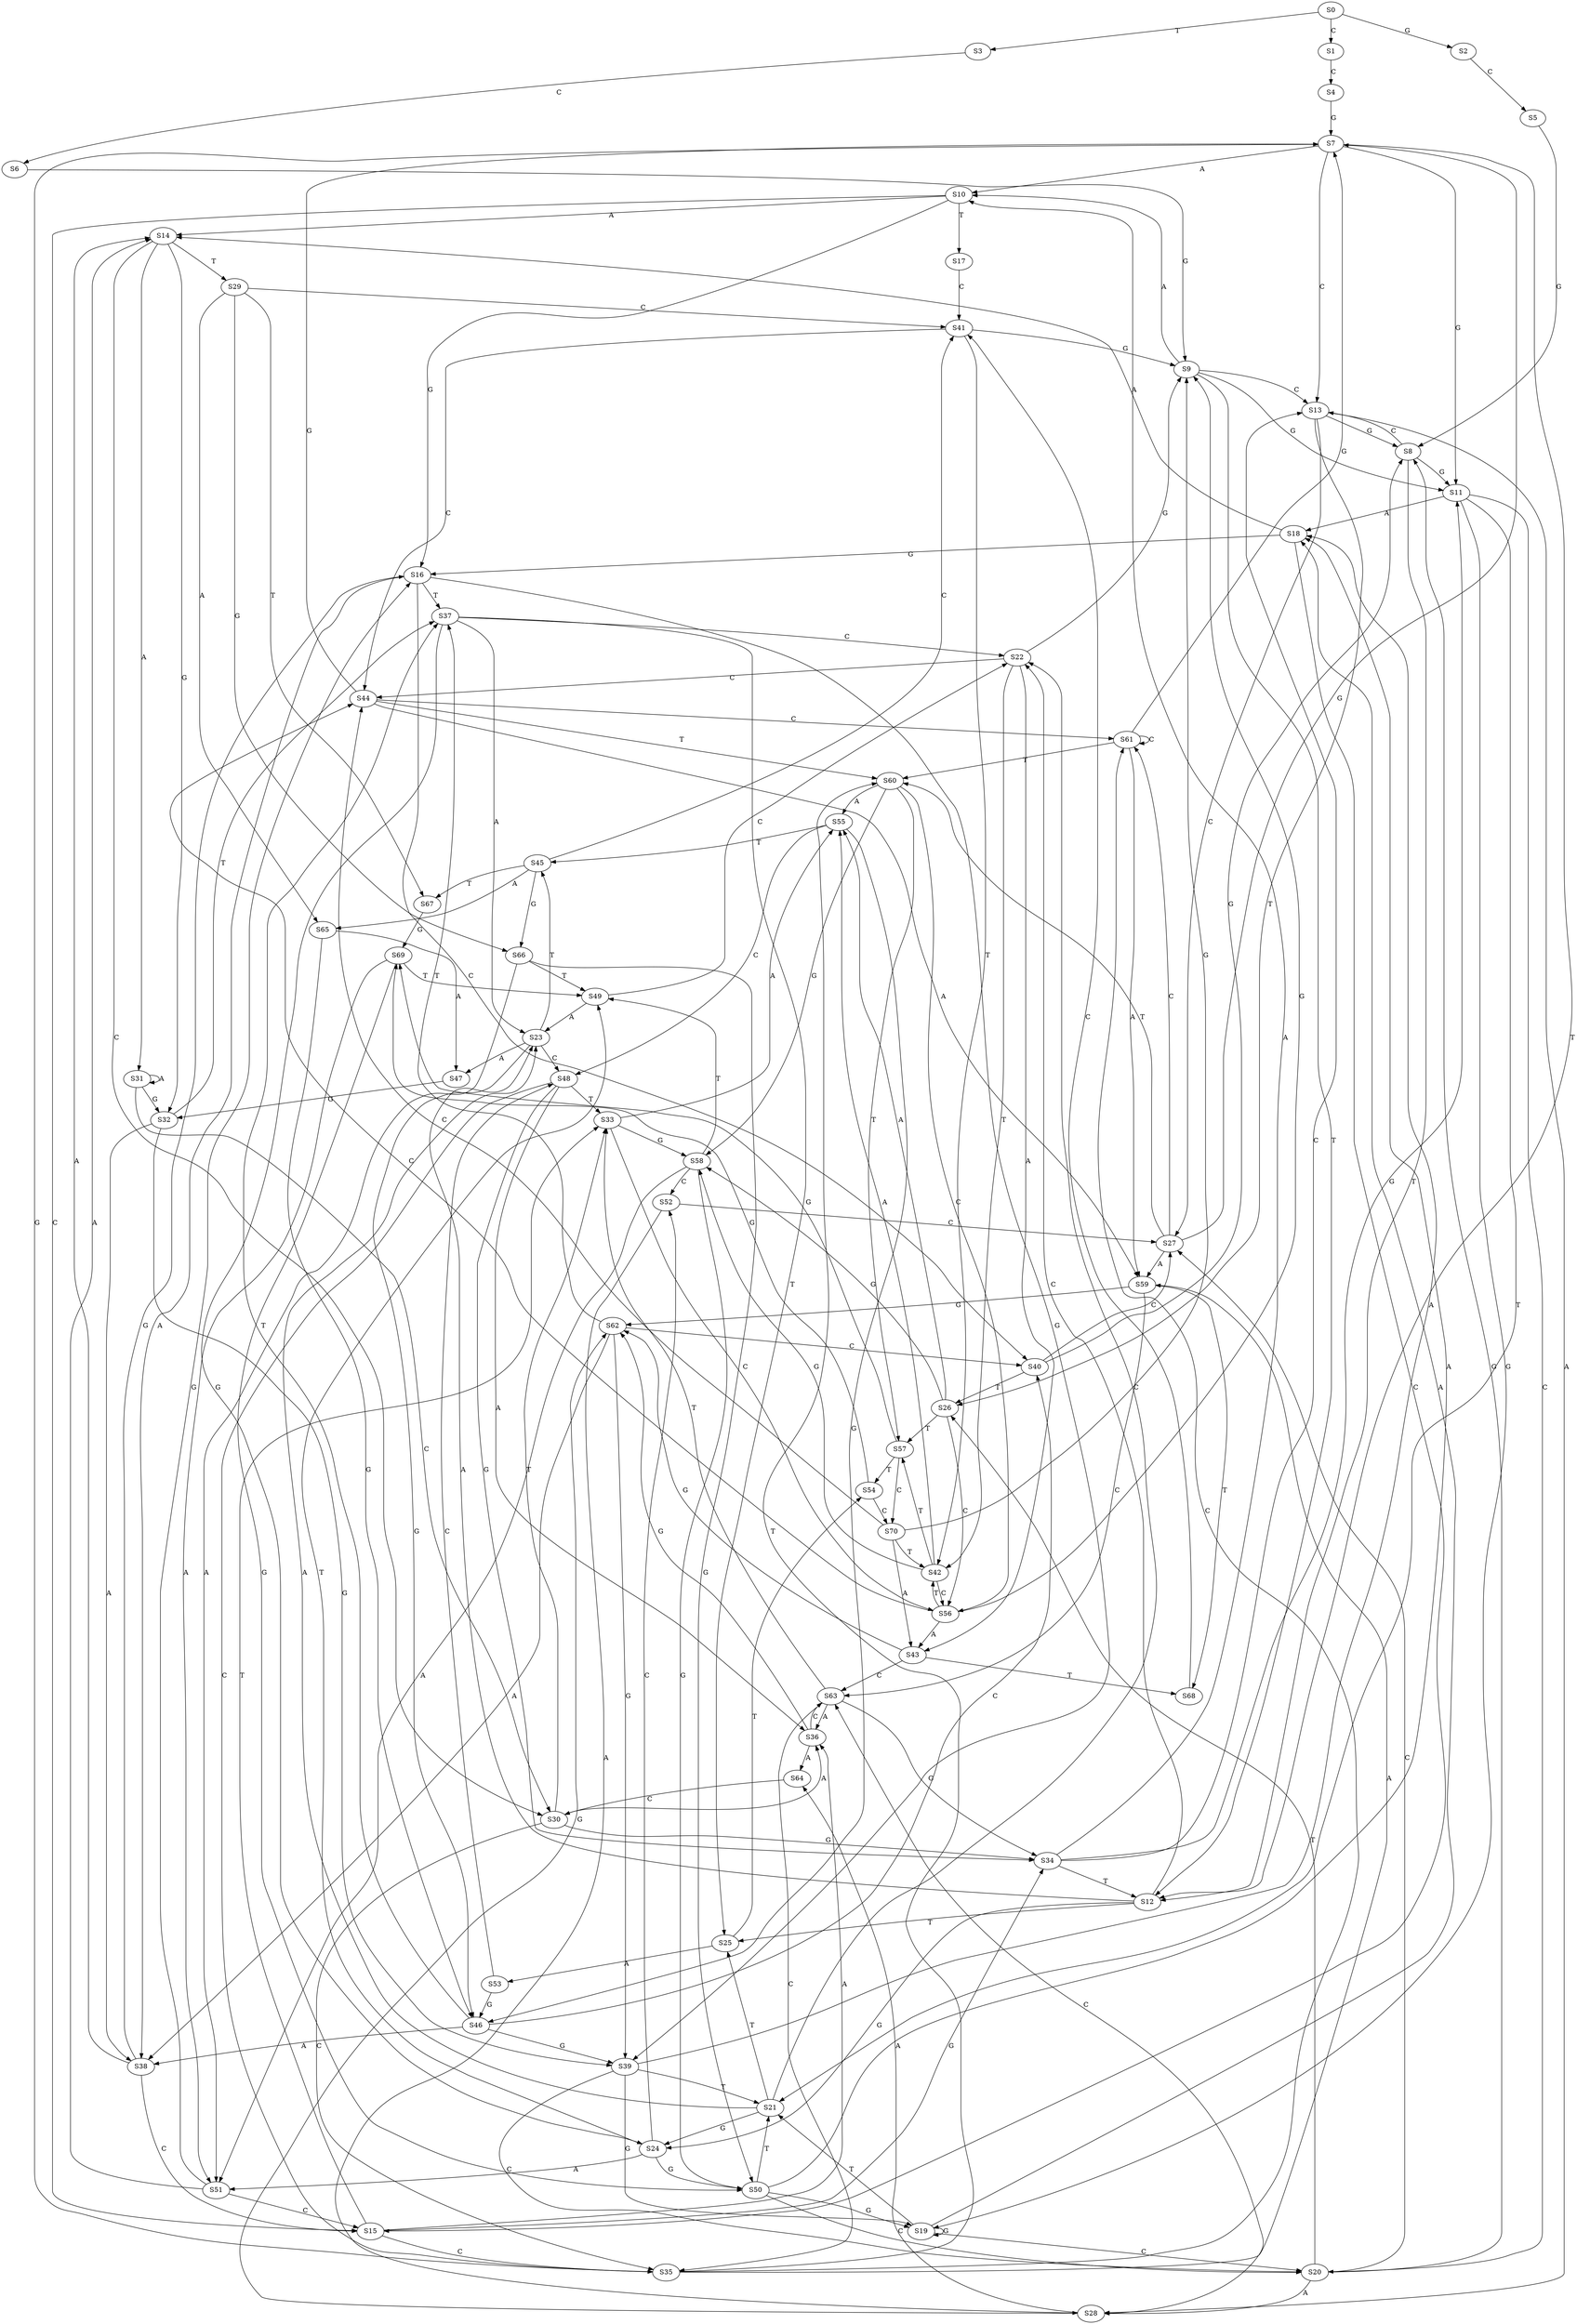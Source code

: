 strict digraph  {
	S0 -> S1 [ label = C ];
	S0 -> S2 [ label = G ];
	S0 -> S3 [ label = T ];
	S1 -> S4 [ label = C ];
	S2 -> S5 [ label = C ];
	S3 -> S6 [ label = C ];
	S4 -> S7 [ label = G ];
	S5 -> S8 [ label = G ];
	S6 -> S9 [ label = G ];
	S7 -> S10 [ label = A ];
	S7 -> S11 [ label = G ];
	S7 -> S12 [ label = T ];
	S7 -> S13 [ label = C ];
	S8 -> S11 [ label = G ];
	S8 -> S13 [ label = C ];
	S8 -> S12 [ label = T ];
	S9 -> S11 [ label = G ];
	S9 -> S12 [ label = T ];
	S9 -> S13 [ label = C ];
	S9 -> S10 [ label = A ];
	S10 -> S14 [ label = A ];
	S10 -> S15 [ label = C ];
	S10 -> S16 [ label = G ];
	S10 -> S17 [ label = T ];
	S11 -> S18 [ label = A ];
	S11 -> S19 [ label = G ];
	S11 -> S20 [ label = C ];
	S11 -> S21 [ label = T ];
	S12 -> S22 [ label = C ];
	S12 -> S23 [ label = A ];
	S12 -> S24 [ label = G ];
	S12 -> S25 [ label = T ];
	S13 -> S8 [ label = G ];
	S13 -> S26 [ label = T ];
	S13 -> S27 [ label = C ];
	S13 -> S28 [ label = A ];
	S14 -> S29 [ label = T ];
	S14 -> S30 [ label = C ];
	S14 -> S31 [ label = A ];
	S14 -> S32 [ label = G ];
	S15 -> S33 [ label = T ];
	S15 -> S34 [ label = G ];
	S15 -> S35 [ label = C ];
	S15 -> S36 [ label = A ];
	S16 -> S37 [ label = T ];
	S16 -> S38 [ label = A ];
	S16 -> S39 [ label = G ];
	S16 -> S40 [ label = C ];
	S17 -> S41 [ label = C ];
	S18 -> S14 [ label = A ];
	S18 -> S15 [ label = C ];
	S18 -> S16 [ label = G ];
	S19 -> S21 [ label = T ];
	S19 -> S20 [ label = C ];
	S19 -> S19 [ label = G ];
	S19 -> S18 [ label = A ];
	S20 -> S26 [ label = T ];
	S20 -> S27 [ label = C ];
	S20 -> S28 [ label = A ];
	S20 -> S8 [ label = G ];
	S21 -> S23 [ label = A ];
	S21 -> S22 [ label = C ];
	S21 -> S24 [ label = G ];
	S21 -> S25 [ label = T ];
	S22 -> S42 [ label = T ];
	S22 -> S9 [ label = G ];
	S22 -> S43 [ label = A ];
	S22 -> S44 [ label = C ];
	S23 -> S45 [ label = T ];
	S23 -> S46 [ label = G ];
	S23 -> S47 [ label = A ];
	S23 -> S48 [ label = C ];
	S24 -> S49 [ label = T ];
	S24 -> S50 [ label = G ];
	S24 -> S51 [ label = A ];
	S24 -> S52 [ label = C ];
	S25 -> S53 [ label = A ];
	S25 -> S54 [ label = T ];
	S26 -> S55 [ label = A ];
	S26 -> S56 [ label = C ];
	S26 -> S57 [ label = T ];
	S26 -> S58 [ label = G ];
	S27 -> S7 [ label = G ];
	S27 -> S59 [ label = A ];
	S27 -> S60 [ label = T ];
	S27 -> S61 [ label = C ];
	S28 -> S62 [ label = G ];
	S28 -> S63 [ label = C ];
	S28 -> S64 [ label = A ];
	S29 -> S65 [ label = A ];
	S29 -> S41 [ label = C ];
	S29 -> S66 [ label = G ];
	S29 -> S67 [ label = T ];
	S30 -> S36 [ label = A ];
	S30 -> S35 [ label = C ];
	S30 -> S34 [ label = G ];
	S30 -> S33 [ label = T ];
	S31 -> S32 [ label = G ];
	S31 -> S30 [ label = C ];
	S31 -> S31 [ label = A ];
	S32 -> S37 [ label = T ];
	S32 -> S38 [ label = A ];
	S32 -> S39 [ label = G ];
	S33 -> S55 [ label = A ];
	S33 -> S56 [ label = C ];
	S33 -> S58 [ label = G ];
	S34 -> S11 [ label = G ];
	S34 -> S10 [ label = A ];
	S34 -> S12 [ label = T ];
	S34 -> S13 [ label = C ];
	S35 -> S61 [ label = C ];
	S35 -> S59 [ label = A ];
	S35 -> S60 [ label = T ];
	S35 -> S7 [ label = G ];
	S36 -> S62 [ label = G ];
	S36 -> S63 [ label = C ];
	S36 -> S64 [ label = A ];
	S37 -> S23 [ label = A ];
	S37 -> S22 [ label = C ];
	S37 -> S24 [ label = G ];
	S37 -> S25 [ label = T ];
	S38 -> S14 [ label = A ];
	S38 -> S15 [ label = C ];
	S38 -> S16 [ label = G ];
	S39 -> S18 [ label = A ];
	S39 -> S19 [ label = G ];
	S39 -> S21 [ label = T ];
	S39 -> S20 [ label = C ];
	S40 -> S27 [ label = C ];
	S40 -> S26 [ label = T ];
	S40 -> S8 [ label = G ];
	S41 -> S44 [ label = C ];
	S41 -> S9 [ label = G ];
	S41 -> S42 [ label = T ];
	S42 -> S58 [ label = G ];
	S42 -> S56 [ label = C ];
	S42 -> S55 [ label = A ];
	S42 -> S57 [ label = T ];
	S43 -> S68 [ label = T ];
	S43 -> S63 [ label = C ];
	S43 -> S62 [ label = G ];
	S44 -> S61 [ label = C ];
	S44 -> S59 [ label = A ];
	S44 -> S60 [ label = T ];
	S44 -> S7 [ label = G ];
	S45 -> S41 [ label = C ];
	S45 -> S65 [ label = A ];
	S45 -> S67 [ label = T ];
	S45 -> S66 [ label = G ];
	S46 -> S37 [ label = T ];
	S46 -> S38 [ label = A ];
	S46 -> S40 [ label = C ];
	S46 -> S39 [ label = G ];
	S47 -> S32 [ label = G ];
	S48 -> S34 [ label = G ];
	S48 -> S33 [ label = T ];
	S48 -> S35 [ label = C ];
	S48 -> S36 [ label = A ];
	S49 -> S22 [ label = C ];
	S49 -> S23 [ label = A ];
	S50 -> S19 [ label = G ];
	S50 -> S20 [ label = C ];
	S50 -> S18 [ label = A ];
	S50 -> S21 [ label = T ];
	S51 -> S16 [ label = G ];
	S51 -> S15 [ label = C ];
	S51 -> S14 [ label = A ];
	S52 -> S27 [ label = C ];
	S52 -> S28 [ label = A ];
	S53 -> S48 [ label = C ];
	S53 -> S46 [ label = G ];
	S54 -> S69 [ label = G ];
	S54 -> S70 [ label = C ];
	S55 -> S46 [ label = G ];
	S55 -> S45 [ label = T ];
	S55 -> S48 [ label = C ];
	S56 -> S42 [ label = T ];
	S56 -> S9 [ label = G ];
	S56 -> S44 [ label = C ];
	S56 -> S43 [ label = A ];
	S57 -> S70 [ label = C ];
	S57 -> S69 [ label = G ];
	S57 -> S54 [ label = T ];
	S58 -> S51 [ label = A ];
	S58 -> S52 [ label = C ];
	S58 -> S50 [ label = G ];
	S58 -> S49 [ label = T ];
	S59 -> S62 [ label = G ];
	S59 -> S68 [ label = T ];
	S59 -> S63 [ label = C ];
	S60 -> S58 [ label = G ];
	S60 -> S55 [ label = A ];
	S60 -> S56 [ label = C ];
	S60 -> S57 [ label = T ];
	S61 -> S7 [ label = G ];
	S61 -> S61 [ label = C ];
	S61 -> S59 [ label = A ];
	S61 -> S60 [ label = T ];
	S62 -> S39 [ label = G ];
	S62 -> S37 [ label = T ];
	S62 -> S38 [ label = A ];
	S62 -> S40 [ label = C ];
	S63 -> S33 [ label = T ];
	S63 -> S35 [ label = C ];
	S63 -> S36 [ label = A ];
	S63 -> S34 [ label = G ];
	S64 -> S30 [ label = C ];
	S65 -> S46 [ label = G ];
	S65 -> S47 [ label = A ];
	S66 -> S50 [ label = G ];
	S66 -> S51 [ label = A ];
	S66 -> S49 [ label = T ];
	S67 -> S69 [ label = G ];
	S68 -> S41 [ label = C ];
	S69 -> S50 [ label = G ];
	S69 -> S49 [ label = T ];
	S69 -> S51 [ label = A ];
	S70 -> S43 [ label = A ];
	S70 -> S42 [ label = T ];
	S70 -> S44 [ label = C ];
	S70 -> S9 [ label = G ];
}
